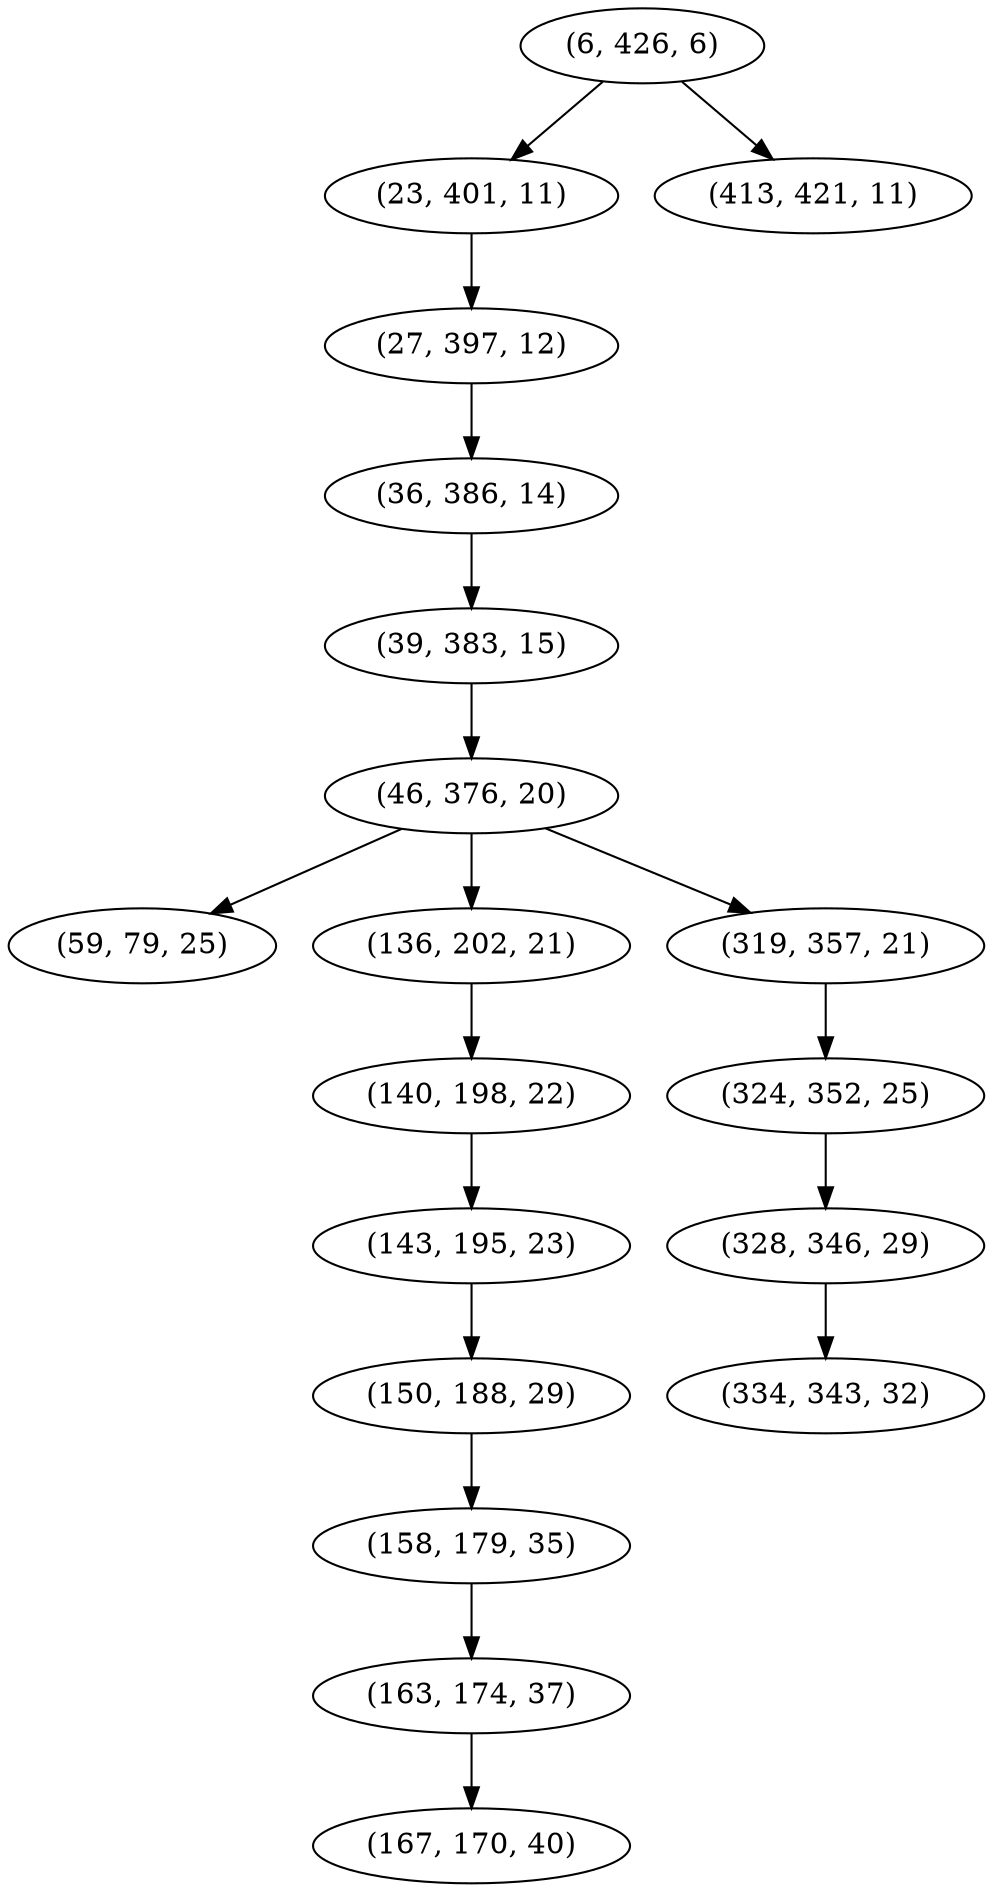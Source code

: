 digraph tree {
    "(6, 426, 6)";
    "(23, 401, 11)";
    "(27, 397, 12)";
    "(36, 386, 14)";
    "(39, 383, 15)";
    "(46, 376, 20)";
    "(59, 79, 25)";
    "(136, 202, 21)";
    "(140, 198, 22)";
    "(143, 195, 23)";
    "(150, 188, 29)";
    "(158, 179, 35)";
    "(163, 174, 37)";
    "(167, 170, 40)";
    "(319, 357, 21)";
    "(324, 352, 25)";
    "(328, 346, 29)";
    "(334, 343, 32)";
    "(413, 421, 11)";
    "(6, 426, 6)" -> "(23, 401, 11)";
    "(6, 426, 6)" -> "(413, 421, 11)";
    "(23, 401, 11)" -> "(27, 397, 12)";
    "(27, 397, 12)" -> "(36, 386, 14)";
    "(36, 386, 14)" -> "(39, 383, 15)";
    "(39, 383, 15)" -> "(46, 376, 20)";
    "(46, 376, 20)" -> "(59, 79, 25)";
    "(46, 376, 20)" -> "(136, 202, 21)";
    "(46, 376, 20)" -> "(319, 357, 21)";
    "(136, 202, 21)" -> "(140, 198, 22)";
    "(140, 198, 22)" -> "(143, 195, 23)";
    "(143, 195, 23)" -> "(150, 188, 29)";
    "(150, 188, 29)" -> "(158, 179, 35)";
    "(158, 179, 35)" -> "(163, 174, 37)";
    "(163, 174, 37)" -> "(167, 170, 40)";
    "(319, 357, 21)" -> "(324, 352, 25)";
    "(324, 352, 25)" -> "(328, 346, 29)";
    "(328, 346, 29)" -> "(334, 343, 32)";
}
